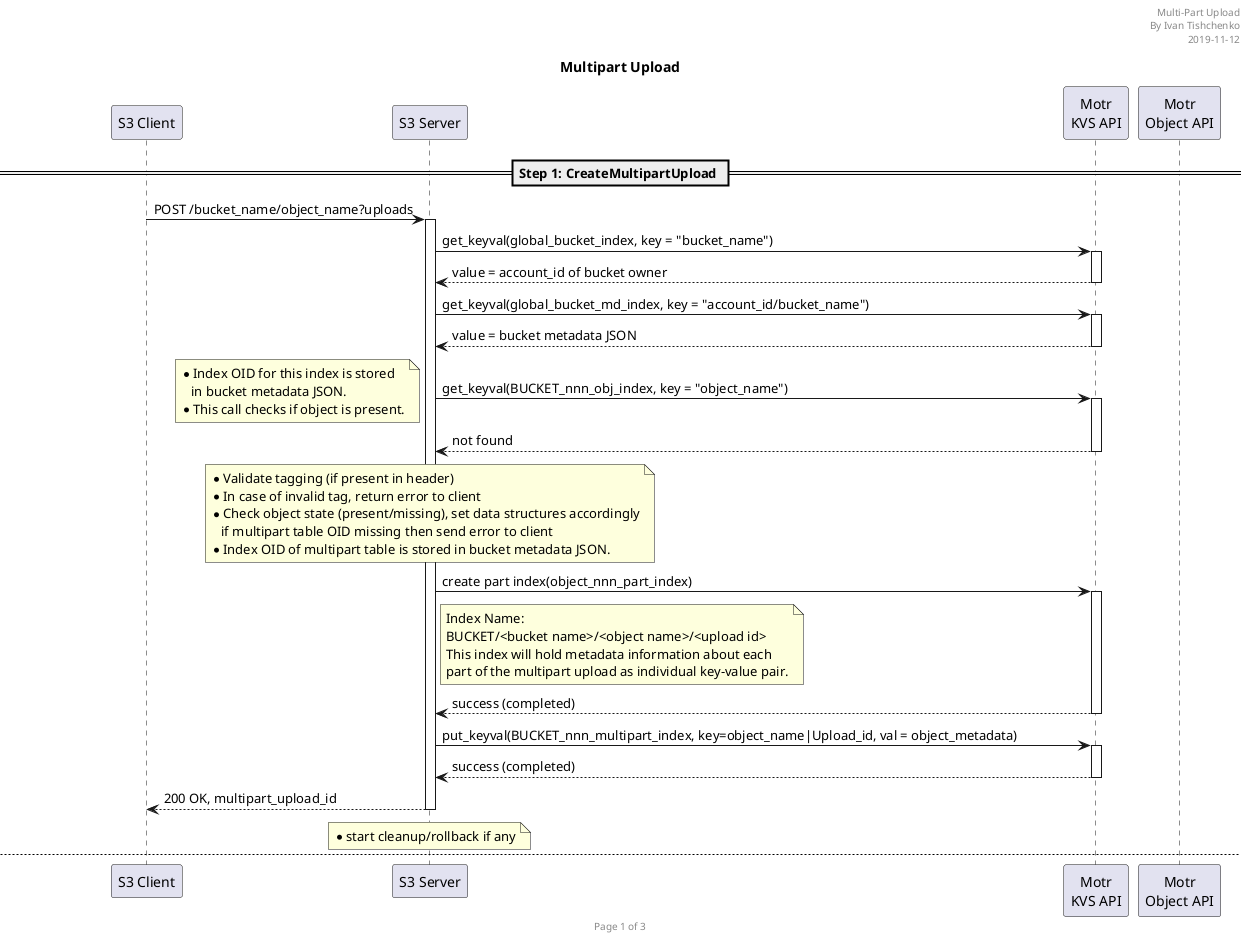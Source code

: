 @startuml

' Steps are listed here:
' https://docs.google.com/document/d/15YIzQUnz8MaACBdqKuZMbKSIDjSzBxb7OMhHqVAIgiI/edit#heading=h.dabn95db9jmm

header Multi-Part Upload\n By Ivan Tishchenko\n 2019-11-12
footer Page %page% of %lastpage%

title Multipart Upload

participant "S3 Client" as client
participant "S3 Server" as server
participant "Motr\nKVS API" as kvs
participant "Motr\nObject API" as object

autoactivate on



== Step 1: CreateMultipartUpload ==

client -> server: POST /bucket_name/object_name?uploads

server -> kvs: get_keyval(global_bucket_index, key = "bucket_name")
kvs --> server: value = account_id of bucket owner

server -> kvs: get_keyval(global_bucket_md_index, key = "account_id/bucket_name")
kvs --> server: value = bucket metadata JSON

server -> kvs: get_keyval(BUCKET_nnn_obj_index, key = "object_name")
note left
   * Index OID for this index is stored
      in bucket metadata JSON.
   * This call checks if object is present.
end note
kvs --> server: not found
note over server
   * Validate tagging (if present in header)
   * In case of invalid tag, return error to client
   * Check object state (present/missing), set data structures accordingly
      if multipart table OID missing then send error to client
   * Index OID of multipart table is stored in bucket metadata JSON.
end note

server -> kvs: create part index(object_nnn_part_index)
note right of server
  Index Name:
  BUCKET/<bucket name>/<object name>/<upload id>
  This index will hold metadata information about each
  part of the multipart upload as individual key-value pair.
end note
kvs --> server: success (completed)

server -> kvs: put_keyval(BUCKET_nnn_multipart_index, key=object_name|Upload_id, val = object_metadata)
kvs --> server: success (completed)

server --> client: 200 OK, multipart_upload_id
note over server
   *start cleanup/rollback if any
end note

newpage
== Step 2: "put part(s) data" request ==

client -> server: PUT object with partNumber = NNN\n uploadId = multipart_upload_id
note right: PUT /bucket_name/object_name?partNumber=NNN&uploadId=...guid

server -> kvs: get_keyval(global_bucket_index, key = "bucket_name")
kvs --> server: value = account_id of bucket owner

server -> kvs: get_keyval(global_bucket_md_index, key = "account_id/bucket_name")
kvs --> server: value = bucket metadata JSON

server -> kvs: get_keyval(BUCKET_nnn_multipart_index, key = "object_name|upload_id")
kvs --> server: value = object multipart upload metadata JSON

server -> object: fetch_part_info(object_nnn_part_index, key="part_number_NNN")
kvs --> server: success/missing value = part upload metadata JSON (if present)

server -> object: create part object
object --> server: success (completed), oid = part_number_NNN_oid

server -> kvs: put_keyval(global_probable_dead_object_list_index_oid, key = old_part_oid-new_part_oid, value = "JSON")
kvs --> server: value = bucket metadata JSON


loop until all data is written
  server -> object: Write data to part_number_NNN_oid (max up to 32(configurable) * motr_unit_size per op, buffer of 16k each)
  object --> server: success (completed)
end

server -> kvs: put_keyval(object_nnn_part_index, key = "part_number_NNN", value = "JSON")
note left of server
  Saves metadata of the part #NNN of the upload, metadata   
 will even contain part's OID part_number_NNN_oid.
end note
kvs --> server: success (completed)

note over server
send response to client
end note
server --> client: 200 OK

note over server
   startcleanup:
     * depending on the action state mark/unmark
(put_keyval, remove_keyval) old/new part
oid from
global_probable_dead_object_list_index_oid
end note

newpage
== Step 3: PostCompleteAction ==

client -> server: POST /bucket_name/object_name\n&uploadId=multipart_upload_id

server -> kvs: get_keyval(global_bucket_index, key = "bucket_name")
kvs --> server: value = account_id of bucket owner

server -> kvs: get_keyval(global_bucket_md_index, key = "account_id/bucket_name")
kvs --> server: value = bucket metadata JSON

server -> kvs: get_keyval(BUCKET_nnn_obj_index, key = "object_name")
kvs --> server: value = object multipart upload metadata JSON

server -> kvs: get_next(object_nnn_part_index, key = "", count = 30)
note left: Loads parts metadata to validate and compose\nextended metadata (for each parts) and final object metadata.
kvs --> server: value = up to 30 pairs of part_number/part_metadata_json

server -> kvs:put_keyval(BUCKET_nnn_ExtendedMetadata_index, extended_key_value_list)
note left: Saves extended metadata of all parts,\nextended metadata index OID is obtained from bucket metadata
kvs --> server: success (completed)


server -> kvs: put_keyval(BUCKET_nnn_obj_index, key = "object_name", value = "object metadata JSON")
note left: Saves metadata of the newly created object.
kvs --> server: success (completed)
server -> kvs: delete_keyval(BUCKET_nnn_multipart_index, key=object_name|multipart_upload_id)
note left: Clean up now unneeded multipart metadata.
kvs --> server: success (completed)

server -> kvs:delete_index(object_nnn_part_index)
note left: remove part index
kvs --> server: success (completed)

server->client: 200 Ok

note over server
   StartCleanup:
     * Overwrite case: If state is successful then register/unregister
    old_object_oid with
    probable_delete_index and delete
    old_object its version metadata and extended metadata
end note

@enduml

